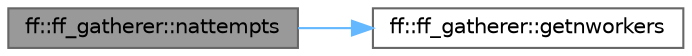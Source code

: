 digraph "ff::ff_gatherer::nattempts"
{
 // LATEX_PDF_SIZE
  bgcolor="transparent";
  edge [fontname=Helvetica,fontsize=10,labelfontname=Helvetica,labelfontsize=10];
  node [fontname=Helvetica,fontsize=10,shape=box,height=0.2,width=0.4];
  rankdir="LR";
  Node1 [id="Node000001",label="ff::ff_gatherer::nattempts",height=0.2,width=0.4,color="gray40", fillcolor="grey60", style="filled", fontcolor="black",tooltip="Gets the number of attempts."];
  Node1 -> Node2 [id="edge2_Node000001_Node000002",color="steelblue1",style="solid",tooltip=" "];
  Node2 [id="Node000002",label="ff::ff_gatherer::getnworkers",height=0.2,width=0.4,color="grey40", fillcolor="white", style="filled",URL="$classff_1_1ff__gatherer.html#ad17091090e42947e675012e30b0f9d49",tooltip="Gets the number of worker threads currently running."];
}
